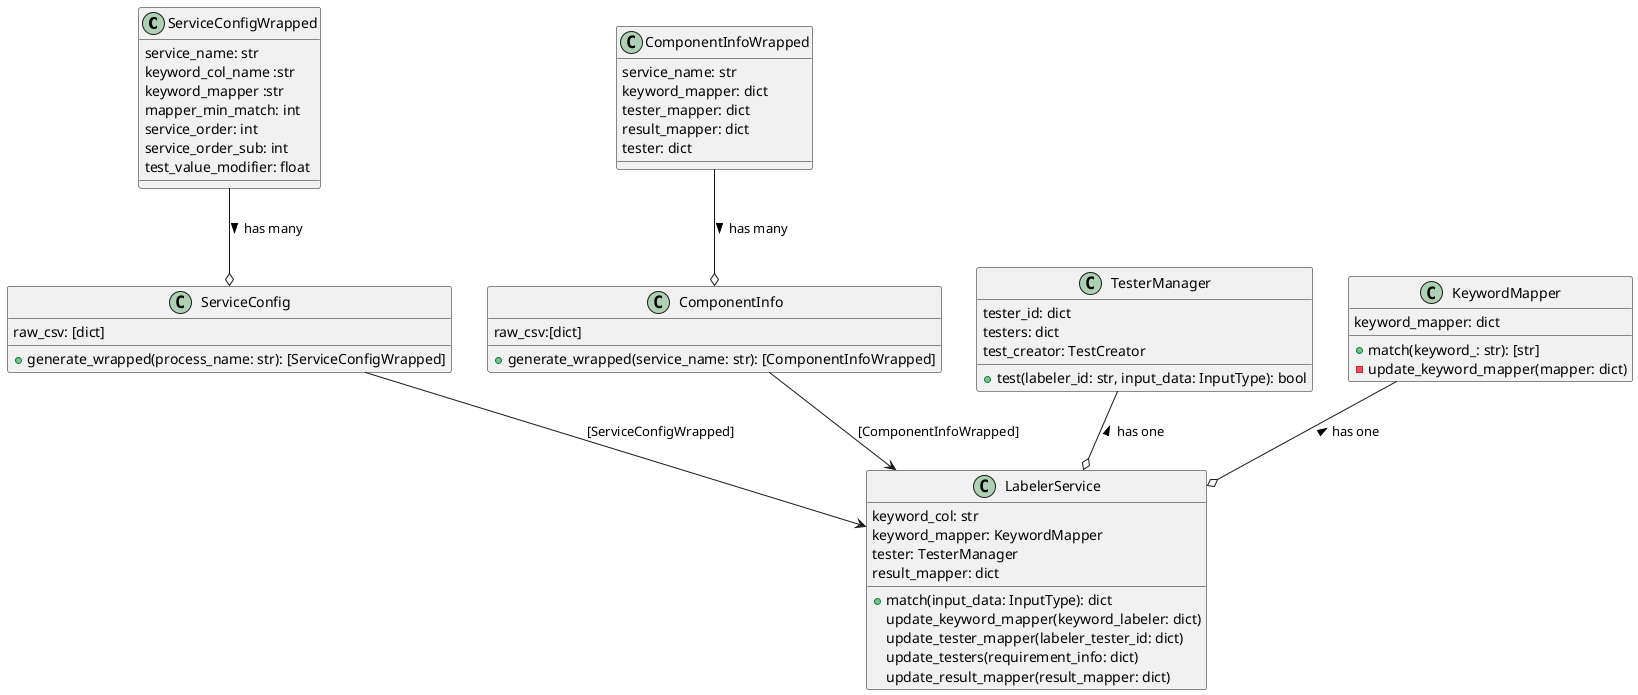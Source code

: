 
@startuml
ServiceConfigWrapped --o ServiceConfig : has many >
ComponentInfoWrapped --o ComponentInfo: has many >
ServiceConfig --> LabelerService : [ServiceConfigWrapped]
ComponentInfo --> LabelerService : [ComponentInfoWrapped]

TesterManager --o LabelerService: has one <
KeywordMapper --o LabelerService: has one <


class LabelerService{
keyword_col: str
keyword_mapper: KeywordMapper
tester: TesterManager
result_mapper: dict

+ match(input_data: InputType): dict
update_keyword_mapper(keyword_labeler: dict)
update_tester_mapper(labeler_tester_id: dict)
update_testers(requirement_info: dict)
update_result_mapper(result_mapper: dict)
}

class ServiceConfig{
raw_csv: [dict]
+ generate_wrapped(process_name: str): [ServiceConfigWrapped]
}

class ServiceConfigWrapped{
service_name: str
keyword_col_name :str
keyword_mapper :str
mapper_min_match: int
service_order: int
service_order_sub: int
test_value_modifier: float
}

class ComponentInfo{
raw_csv:[dict]
+ generate_wrapped(service_name: str): [ComponentInfoWrapped]
}

class ComponentInfoWrapped{
service_name: str
keyword_mapper: dict
tester_mapper: dict
result_mapper: dict
tester: dict
}

class KeywordMapper{
keyword_mapper: dict
+ match(keyword_: str): [str]
- update_keyword_mapper(mapper: dict)
}

class TesterManager{
tester_id: dict
testers: dict
test_creator: TestCreator

+test(labeler_id: str, input_data: InputType): bool
}

@enduml

